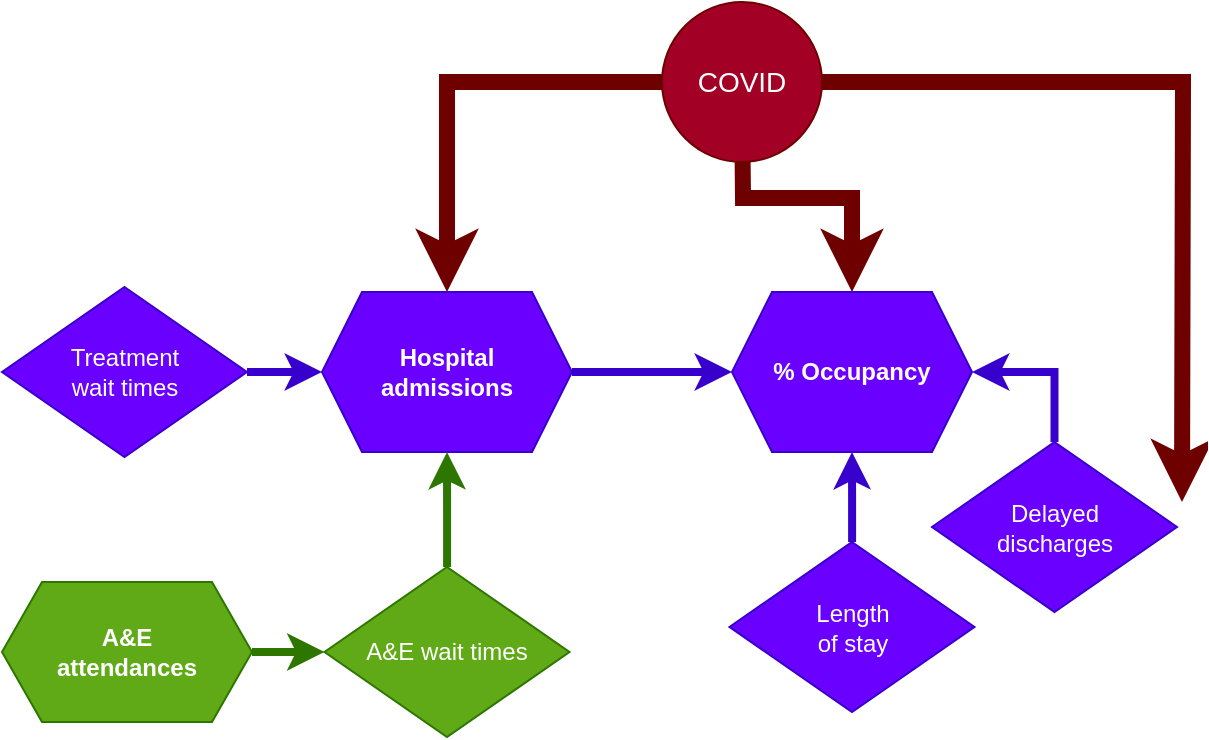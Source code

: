 <mxfile version="21.5.2" type="device">
  <diagram name="Page-1" id="1aH7VWo8NEERykn1JH1z">
    <mxGraphModel dx="838" dy="550" grid="1" gridSize="10" guides="1" tooltips="1" connect="1" arrows="1" fold="1" page="1" pageScale="1" pageWidth="1100" pageHeight="850" math="0" shadow="0">
      <root>
        <mxCell id="0" />
        <mxCell id="1" parent="0" />
        <mxCell id="oGB6CN06Xmh-bsSJnLjn-5" value="" style="edgeStyle=orthogonalEdgeStyle;rounded=0;orthogonalLoop=1;jettySize=auto;html=1;fillColor=#6a00ff;strokeColor=#3700CC;strokeWidth=4;" edge="1" parent="1" source="oGB6CN06Xmh-bsSJnLjn-2" target="oGB6CN06Xmh-bsSJnLjn-4">
          <mxGeometry relative="1" as="geometry" />
        </mxCell>
        <mxCell id="oGB6CN06Xmh-bsSJnLjn-2" value="&lt;b&gt;Hospital&lt;br&gt;admissions&lt;/b&gt;" style="shape=hexagon;perimeter=hexagonPerimeter2;whiteSpace=wrap;html=1;fixedSize=1;fillColor=#6a00ff;fontColor=#ffffff;strokeColor=#3700CC;strokeWidth=1;" vertex="1" parent="1">
          <mxGeometry x="250" y="155" width="125" height="80" as="geometry" />
        </mxCell>
        <mxCell id="oGB6CN06Xmh-bsSJnLjn-4" value="&lt;b&gt;% Occupancy&lt;/b&gt;" style="shape=hexagon;perimeter=hexagonPerimeter2;whiteSpace=wrap;html=1;fixedSize=1;fillColor=#6a00ff;fontColor=#ffffff;strokeColor=#3700CC;" vertex="1" parent="1">
          <mxGeometry x="455" y="155" width="120" height="80" as="geometry" />
        </mxCell>
        <mxCell id="oGB6CN06Xmh-bsSJnLjn-10" style="edgeStyle=orthogonalEdgeStyle;rounded=0;orthogonalLoop=1;jettySize=auto;html=1;entryX=0.5;entryY=0;entryDx=0;entryDy=0;fillColor=#a20025;strokeColor=#6F0000;strokeWidth=8;" edge="1" parent="1" target="oGB6CN06Xmh-bsSJnLjn-4">
          <mxGeometry relative="1" as="geometry">
            <mxPoint x="460" y="60" as="sourcePoint" />
          </mxGeometry>
        </mxCell>
        <mxCell id="oGB6CN06Xmh-bsSJnLjn-11" style="edgeStyle=orthogonalEdgeStyle;rounded=0;orthogonalLoop=1;jettySize=auto;html=1;fillColor=#a20025;strokeColor=#6F0000;strokeWidth=8;" edge="1" parent="1" source="oGB6CN06Xmh-bsSJnLjn-9">
          <mxGeometry relative="1" as="geometry">
            <mxPoint x="680" y="260" as="targetPoint" />
          </mxGeometry>
        </mxCell>
        <mxCell id="oGB6CN06Xmh-bsSJnLjn-12" style="edgeStyle=orthogonalEdgeStyle;rounded=0;orthogonalLoop=1;jettySize=auto;html=1;entryX=0.5;entryY=0;entryDx=0;entryDy=0;fillColor=#a20025;strokeColor=#6F0000;strokeWidth=8;" edge="1" parent="1" source="oGB6CN06Xmh-bsSJnLjn-9" target="oGB6CN06Xmh-bsSJnLjn-2">
          <mxGeometry relative="1" as="geometry" />
        </mxCell>
        <mxCell id="oGB6CN06Xmh-bsSJnLjn-9" value="&lt;font style=&quot;font-size: 14px;&quot;&gt;COVID&lt;/font&gt;" style="ellipse;whiteSpace=wrap;html=1;aspect=fixed;fillColor=#a20025;fontColor=#ffffff;strokeColor=#6F0000;" vertex="1" parent="1">
          <mxGeometry x="420" y="10" width="80" height="80" as="geometry" />
        </mxCell>
        <mxCell id="oGB6CN06Xmh-bsSJnLjn-18" value="" style="edgeStyle=orthogonalEdgeStyle;rounded=0;orthogonalLoop=1;jettySize=auto;html=1;fillColor=#60a917;strokeColor=#2D7600;strokeWidth=4;" edge="1" parent="1" source="oGB6CN06Xmh-bsSJnLjn-15" target="oGB6CN06Xmh-bsSJnLjn-17">
          <mxGeometry relative="1" as="geometry" />
        </mxCell>
        <mxCell id="oGB6CN06Xmh-bsSJnLjn-15" value="&lt;b&gt;A&amp;amp;E &lt;br&gt;attendances&lt;/b&gt;" style="shape=hexagon;perimeter=hexagonPerimeter2;whiteSpace=wrap;html=1;fixedSize=1;fillColor=#60a917;fontColor=#ffffff;strokeColor=#2D7600;" vertex="1" parent="1">
          <mxGeometry x="90" y="300" width="125" height="70" as="geometry" />
        </mxCell>
        <mxCell id="oGB6CN06Xmh-bsSJnLjn-19" value="" style="edgeStyle=orthogonalEdgeStyle;rounded=0;orthogonalLoop=1;jettySize=auto;html=1;fillColor=#60a917;strokeColor=#2D7600;strokeWidth=4;" edge="1" parent="1" source="oGB6CN06Xmh-bsSJnLjn-17" target="oGB6CN06Xmh-bsSJnLjn-2">
          <mxGeometry relative="1" as="geometry" />
        </mxCell>
        <mxCell id="oGB6CN06Xmh-bsSJnLjn-17" value="A&amp;amp;E wait times" style="rhombus;whiteSpace=wrap;html=1;fillColor=#60a917;strokeColor=#2D7600;fontColor=#ffffff;" vertex="1" parent="1">
          <mxGeometry x="251.25" y="292.5" width="122.5" height="85" as="geometry" />
        </mxCell>
        <mxCell id="oGB6CN06Xmh-bsSJnLjn-22" value="" style="edgeStyle=orthogonalEdgeStyle;rounded=0;orthogonalLoop=1;jettySize=auto;html=1;fillColor=#6a00ff;strokeColor=#3700CC;strokeWidth=4;" edge="1" parent="1" source="oGB6CN06Xmh-bsSJnLjn-21" target="oGB6CN06Xmh-bsSJnLjn-2">
          <mxGeometry relative="1" as="geometry" />
        </mxCell>
        <mxCell id="oGB6CN06Xmh-bsSJnLjn-21" value="Treatment &lt;br&gt;wait times" style="rhombus;whiteSpace=wrap;html=1;fillColor=#6a00ff;strokeColor=#3700CC;fontColor=#ffffff;" vertex="1" parent="1">
          <mxGeometry x="90" y="152.5" width="122.5" height="85" as="geometry" />
        </mxCell>
        <mxCell id="oGB6CN06Xmh-bsSJnLjn-27" value="" style="edgeStyle=orthogonalEdgeStyle;rounded=0;orthogonalLoop=1;jettySize=auto;html=1;fillColor=#6a00ff;strokeColor=#3700CC;strokeWidth=4;" edge="1" parent="1" source="oGB6CN06Xmh-bsSJnLjn-23" target="oGB6CN06Xmh-bsSJnLjn-4">
          <mxGeometry relative="1" as="geometry" />
        </mxCell>
        <mxCell id="oGB6CN06Xmh-bsSJnLjn-23" value="Length&lt;br&gt;of stay" style="rhombus;whiteSpace=wrap;html=1;fillColor=#6a00ff;strokeColor=#3700CC;fontColor=#ffffff;" vertex="1" parent="1">
          <mxGeometry x="453.75" y="280" width="122.5" height="85" as="geometry" />
        </mxCell>
        <mxCell id="oGB6CN06Xmh-bsSJnLjn-26" style="edgeStyle=orthogonalEdgeStyle;rounded=0;orthogonalLoop=1;jettySize=auto;html=1;entryX=1;entryY=0.5;entryDx=0;entryDy=0;fillColor=#6a00ff;strokeColor=#3700CC;strokeWidth=4;" edge="1" parent="1" source="oGB6CN06Xmh-bsSJnLjn-25" target="oGB6CN06Xmh-bsSJnLjn-4">
          <mxGeometry relative="1" as="geometry" />
        </mxCell>
        <mxCell id="oGB6CN06Xmh-bsSJnLjn-25" value="Delayed&lt;br&gt;discharges" style="rhombus;whiteSpace=wrap;html=1;fillColor=#6a00ff;strokeColor=#3700CC;fontColor=#ffffff;" vertex="1" parent="1">
          <mxGeometry x="555" y="230" width="122.5" height="85" as="geometry" />
        </mxCell>
      </root>
    </mxGraphModel>
  </diagram>
</mxfile>
